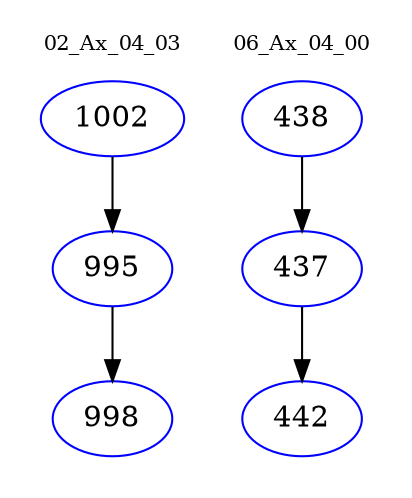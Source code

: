 digraph{
subgraph cluster_0 {
color = white
label = "02_Ax_04_03";
fontsize=10;
T0_1002 [label="1002", color="blue"]
T0_1002 -> T0_995 [color="black"]
T0_995 [label="995", color="blue"]
T0_995 -> T0_998 [color="black"]
T0_998 [label="998", color="blue"]
}
subgraph cluster_1 {
color = white
label = "06_Ax_04_00";
fontsize=10;
T1_438 [label="438", color="blue"]
T1_438 -> T1_437 [color="black"]
T1_437 [label="437", color="blue"]
T1_437 -> T1_442 [color="black"]
T1_442 [label="442", color="blue"]
}
}
